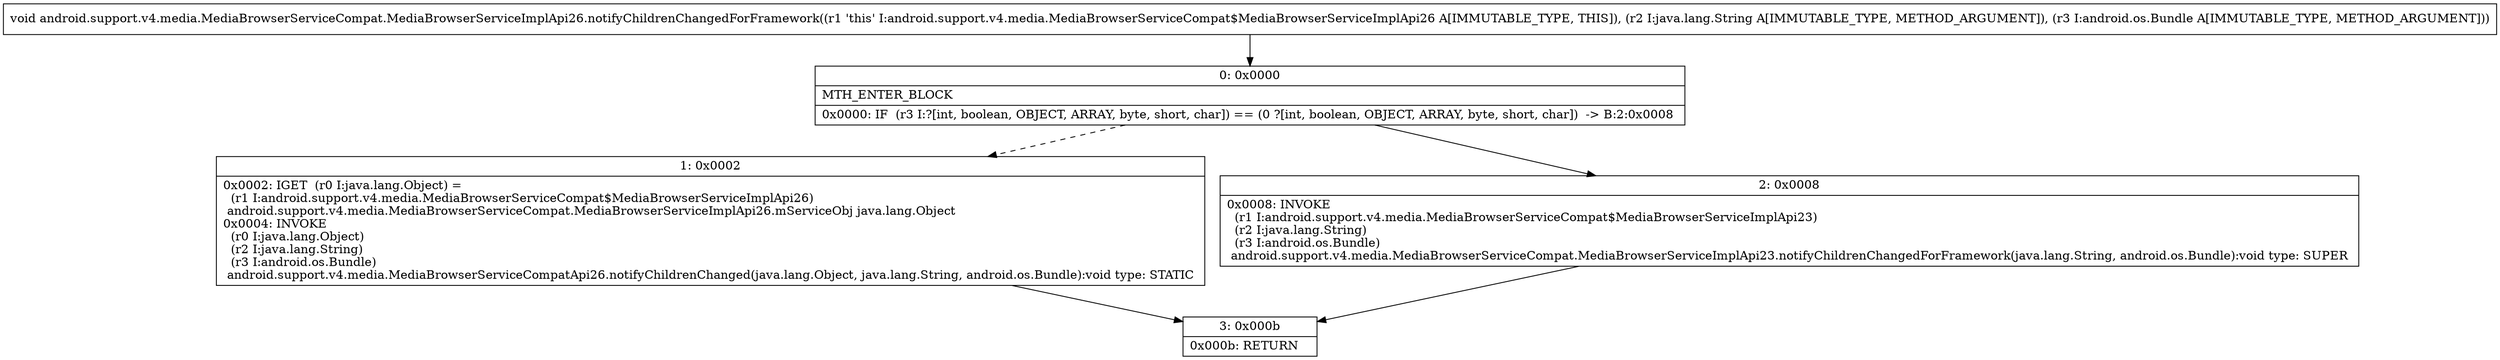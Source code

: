 digraph "CFG forandroid.support.v4.media.MediaBrowserServiceCompat.MediaBrowserServiceImplApi26.notifyChildrenChangedForFramework(Ljava\/lang\/String;Landroid\/os\/Bundle;)V" {
Node_0 [shape=record,label="{0\:\ 0x0000|MTH_ENTER_BLOCK\l|0x0000: IF  (r3 I:?[int, boolean, OBJECT, ARRAY, byte, short, char]) == (0 ?[int, boolean, OBJECT, ARRAY, byte, short, char])  \-\> B:2:0x0008 \l}"];
Node_1 [shape=record,label="{1\:\ 0x0002|0x0002: IGET  (r0 I:java.lang.Object) = \l  (r1 I:android.support.v4.media.MediaBrowserServiceCompat$MediaBrowserServiceImplApi26)\l android.support.v4.media.MediaBrowserServiceCompat.MediaBrowserServiceImplApi26.mServiceObj java.lang.Object \l0x0004: INVOKE  \l  (r0 I:java.lang.Object)\l  (r2 I:java.lang.String)\l  (r3 I:android.os.Bundle)\l android.support.v4.media.MediaBrowserServiceCompatApi26.notifyChildrenChanged(java.lang.Object, java.lang.String, android.os.Bundle):void type: STATIC \l}"];
Node_2 [shape=record,label="{2\:\ 0x0008|0x0008: INVOKE  \l  (r1 I:android.support.v4.media.MediaBrowserServiceCompat$MediaBrowserServiceImplApi23)\l  (r2 I:java.lang.String)\l  (r3 I:android.os.Bundle)\l android.support.v4.media.MediaBrowserServiceCompat.MediaBrowserServiceImplApi23.notifyChildrenChangedForFramework(java.lang.String, android.os.Bundle):void type: SUPER \l}"];
Node_3 [shape=record,label="{3\:\ 0x000b|0x000b: RETURN   \l}"];
MethodNode[shape=record,label="{void android.support.v4.media.MediaBrowserServiceCompat.MediaBrowserServiceImplApi26.notifyChildrenChangedForFramework((r1 'this' I:android.support.v4.media.MediaBrowserServiceCompat$MediaBrowserServiceImplApi26 A[IMMUTABLE_TYPE, THIS]), (r2 I:java.lang.String A[IMMUTABLE_TYPE, METHOD_ARGUMENT]), (r3 I:android.os.Bundle A[IMMUTABLE_TYPE, METHOD_ARGUMENT])) }"];
MethodNode -> Node_0;
Node_0 -> Node_1[style=dashed];
Node_0 -> Node_2;
Node_1 -> Node_3;
Node_2 -> Node_3;
}

